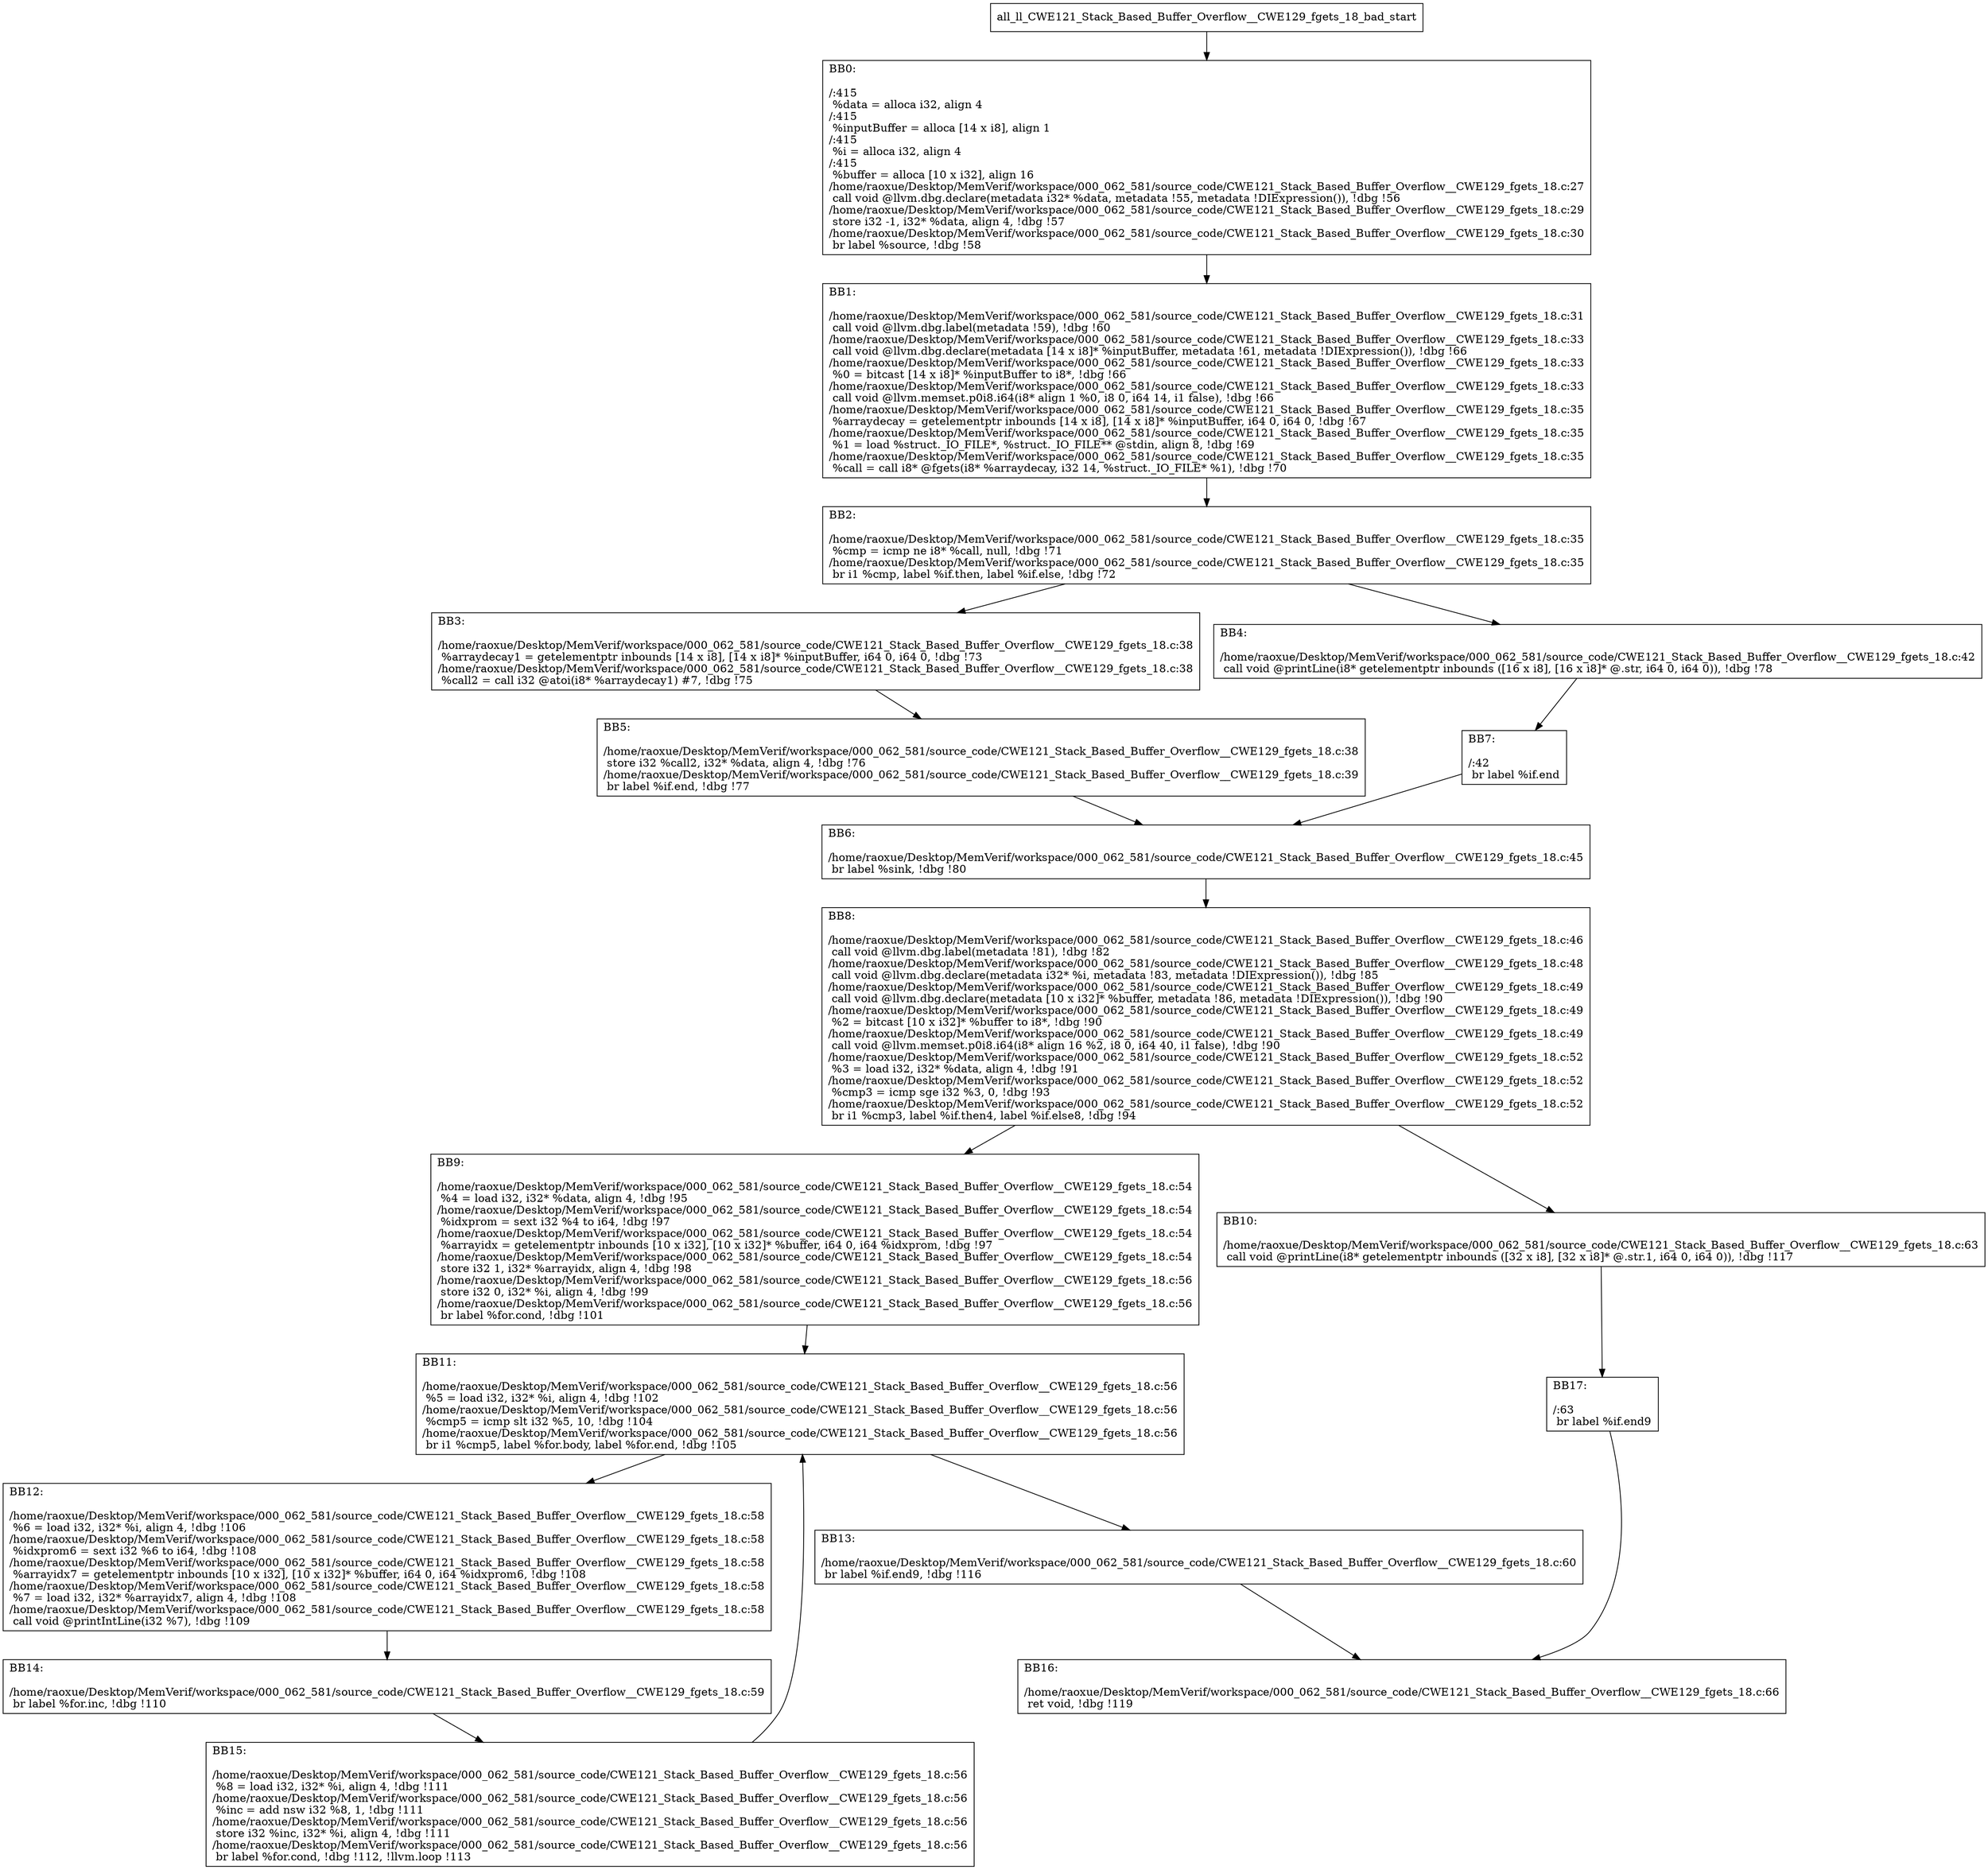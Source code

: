 digraph "CFG for'all_ll_CWE121_Stack_Based_Buffer_Overflow__CWE129_fgets_18_bad' function" {
	BBall_ll_CWE121_Stack_Based_Buffer_Overflow__CWE129_fgets_18_bad_start[shape=record,label="{all_ll_CWE121_Stack_Based_Buffer_Overflow__CWE129_fgets_18_bad_start}"];
	BBall_ll_CWE121_Stack_Based_Buffer_Overflow__CWE129_fgets_18_bad_start-> all_ll_CWE121_Stack_Based_Buffer_Overflow__CWE129_fgets_18_badBB0;
	all_ll_CWE121_Stack_Based_Buffer_Overflow__CWE129_fgets_18_badBB0 [shape=record, label="{BB0:\l\l/:415\l
  %data = alloca i32, align 4\l
/:415\l
  %inputBuffer = alloca [14 x i8], align 1\l
/:415\l
  %i = alloca i32, align 4\l
/:415\l
  %buffer = alloca [10 x i32], align 16\l
/home/raoxue/Desktop/MemVerif/workspace/000_062_581/source_code/CWE121_Stack_Based_Buffer_Overflow__CWE129_fgets_18.c:27\l
  call void @llvm.dbg.declare(metadata i32* %data, metadata !55, metadata !DIExpression()), !dbg !56\l
/home/raoxue/Desktop/MemVerif/workspace/000_062_581/source_code/CWE121_Stack_Based_Buffer_Overflow__CWE129_fgets_18.c:29\l
  store i32 -1, i32* %data, align 4, !dbg !57\l
/home/raoxue/Desktop/MemVerif/workspace/000_062_581/source_code/CWE121_Stack_Based_Buffer_Overflow__CWE129_fgets_18.c:30\l
  br label %source, !dbg !58\l
}"];
	all_ll_CWE121_Stack_Based_Buffer_Overflow__CWE129_fgets_18_badBB0-> all_ll_CWE121_Stack_Based_Buffer_Overflow__CWE129_fgets_18_badBB1;
	all_ll_CWE121_Stack_Based_Buffer_Overflow__CWE129_fgets_18_badBB1 [shape=record, label="{BB1:\l\l/home/raoxue/Desktop/MemVerif/workspace/000_062_581/source_code/CWE121_Stack_Based_Buffer_Overflow__CWE129_fgets_18.c:31\l
  call void @llvm.dbg.label(metadata !59), !dbg !60\l
/home/raoxue/Desktop/MemVerif/workspace/000_062_581/source_code/CWE121_Stack_Based_Buffer_Overflow__CWE129_fgets_18.c:33\l
  call void @llvm.dbg.declare(metadata [14 x i8]* %inputBuffer, metadata !61, metadata !DIExpression()), !dbg !66\l
/home/raoxue/Desktop/MemVerif/workspace/000_062_581/source_code/CWE121_Stack_Based_Buffer_Overflow__CWE129_fgets_18.c:33\l
  %0 = bitcast [14 x i8]* %inputBuffer to i8*, !dbg !66\l
/home/raoxue/Desktop/MemVerif/workspace/000_062_581/source_code/CWE121_Stack_Based_Buffer_Overflow__CWE129_fgets_18.c:33\l
  call void @llvm.memset.p0i8.i64(i8* align 1 %0, i8 0, i64 14, i1 false), !dbg !66\l
/home/raoxue/Desktop/MemVerif/workspace/000_062_581/source_code/CWE121_Stack_Based_Buffer_Overflow__CWE129_fgets_18.c:35\l
  %arraydecay = getelementptr inbounds [14 x i8], [14 x i8]* %inputBuffer, i64 0, i64 0, !dbg !67\l
/home/raoxue/Desktop/MemVerif/workspace/000_062_581/source_code/CWE121_Stack_Based_Buffer_Overflow__CWE129_fgets_18.c:35\l
  %1 = load %struct._IO_FILE*, %struct._IO_FILE** @stdin, align 8, !dbg !69\l
/home/raoxue/Desktop/MemVerif/workspace/000_062_581/source_code/CWE121_Stack_Based_Buffer_Overflow__CWE129_fgets_18.c:35\l
  %call = call i8* @fgets(i8* %arraydecay, i32 14, %struct._IO_FILE* %1), !dbg !70\l
}"];
	all_ll_CWE121_Stack_Based_Buffer_Overflow__CWE129_fgets_18_badBB1-> all_ll_CWE121_Stack_Based_Buffer_Overflow__CWE129_fgets_18_badBB2;
	all_ll_CWE121_Stack_Based_Buffer_Overflow__CWE129_fgets_18_badBB2 [shape=record, label="{BB2:\l\l/home/raoxue/Desktop/MemVerif/workspace/000_062_581/source_code/CWE121_Stack_Based_Buffer_Overflow__CWE129_fgets_18.c:35\l
  %cmp = icmp ne i8* %call, null, !dbg !71\l
/home/raoxue/Desktop/MemVerif/workspace/000_062_581/source_code/CWE121_Stack_Based_Buffer_Overflow__CWE129_fgets_18.c:35\l
  br i1 %cmp, label %if.then, label %if.else, !dbg !72\l
}"];
	all_ll_CWE121_Stack_Based_Buffer_Overflow__CWE129_fgets_18_badBB2-> all_ll_CWE121_Stack_Based_Buffer_Overflow__CWE129_fgets_18_badBB3;
	all_ll_CWE121_Stack_Based_Buffer_Overflow__CWE129_fgets_18_badBB2-> all_ll_CWE121_Stack_Based_Buffer_Overflow__CWE129_fgets_18_badBB4;
	all_ll_CWE121_Stack_Based_Buffer_Overflow__CWE129_fgets_18_badBB3 [shape=record, label="{BB3:\l\l/home/raoxue/Desktop/MemVerif/workspace/000_062_581/source_code/CWE121_Stack_Based_Buffer_Overflow__CWE129_fgets_18.c:38\l
  %arraydecay1 = getelementptr inbounds [14 x i8], [14 x i8]* %inputBuffer, i64 0, i64 0, !dbg !73\l
/home/raoxue/Desktop/MemVerif/workspace/000_062_581/source_code/CWE121_Stack_Based_Buffer_Overflow__CWE129_fgets_18.c:38\l
  %call2 = call i32 @atoi(i8* %arraydecay1) #7, !dbg !75\l
}"];
	all_ll_CWE121_Stack_Based_Buffer_Overflow__CWE129_fgets_18_badBB3-> all_ll_CWE121_Stack_Based_Buffer_Overflow__CWE129_fgets_18_badBB5;
	all_ll_CWE121_Stack_Based_Buffer_Overflow__CWE129_fgets_18_badBB5 [shape=record, label="{BB5:\l\l/home/raoxue/Desktop/MemVerif/workspace/000_062_581/source_code/CWE121_Stack_Based_Buffer_Overflow__CWE129_fgets_18.c:38\l
  store i32 %call2, i32* %data, align 4, !dbg !76\l
/home/raoxue/Desktop/MemVerif/workspace/000_062_581/source_code/CWE121_Stack_Based_Buffer_Overflow__CWE129_fgets_18.c:39\l
  br label %if.end, !dbg !77\l
}"];
	all_ll_CWE121_Stack_Based_Buffer_Overflow__CWE129_fgets_18_badBB5-> all_ll_CWE121_Stack_Based_Buffer_Overflow__CWE129_fgets_18_badBB6;
	all_ll_CWE121_Stack_Based_Buffer_Overflow__CWE129_fgets_18_badBB4 [shape=record, label="{BB4:\l\l/home/raoxue/Desktop/MemVerif/workspace/000_062_581/source_code/CWE121_Stack_Based_Buffer_Overflow__CWE129_fgets_18.c:42\l
  call void @printLine(i8* getelementptr inbounds ([16 x i8], [16 x i8]* @.str, i64 0, i64 0)), !dbg !78\l
}"];
	all_ll_CWE121_Stack_Based_Buffer_Overflow__CWE129_fgets_18_badBB4-> all_ll_CWE121_Stack_Based_Buffer_Overflow__CWE129_fgets_18_badBB7;
	all_ll_CWE121_Stack_Based_Buffer_Overflow__CWE129_fgets_18_badBB7 [shape=record, label="{BB7:\l\l/:42\l
  br label %if.end\l
}"];
	all_ll_CWE121_Stack_Based_Buffer_Overflow__CWE129_fgets_18_badBB7-> all_ll_CWE121_Stack_Based_Buffer_Overflow__CWE129_fgets_18_badBB6;
	all_ll_CWE121_Stack_Based_Buffer_Overflow__CWE129_fgets_18_badBB6 [shape=record, label="{BB6:\l\l/home/raoxue/Desktop/MemVerif/workspace/000_062_581/source_code/CWE121_Stack_Based_Buffer_Overflow__CWE129_fgets_18.c:45\l
  br label %sink, !dbg !80\l
}"];
	all_ll_CWE121_Stack_Based_Buffer_Overflow__CWE129_fgets_18_badBB6-> all_ll_CWE121_Stack_Based_Buffer_Overflow__CWE129_fgets_18_badBB8;
	all_ll_CWE121_Stack_Based_Buffer_Overflow__CWE129_fgets_18_badBB8 [shape=record, label="{BB8:\l\l/home/raoxue/Desktop/MemVerif/workspace/000_062_581/source_code/CWE121_Stack_Based_Buffer_Overflow__CWE129_fgets_18.c:46\l
  call void @llvm.dbg.label(metadata !81), !dbg !82\l
/home/raoxue/Desktop/MemVerif/workspace/000_062_581/source_code/CWE121_Stack_Based_Buffer_Overflow__CWE129_fgets_18.c:48\l
  call void @llvm.dbg.declare(metadata i32* %i, metadata !83, metadata !DIExpression()), !dbg !85\l
/home/raoxue/Desktop/MemVerif/workspace/000_062_581/source_code/CWE121_Stack_Based_Buffer_Overflow__CWE129_fgets_18.c:49\l
  call void @llvm.dbg.declare(metadata [10 x i32]* %buffer, metadata !86, metadata !DIExpression()), !dbg !90\l
/home/raoxue/Desktop/MemVerif/workspace/000_062_581/source_code/CWE121_Stack_Based_Buffer_Overflow__CWE129_fgets_18.c:49\l
  %2 = bitcast [10 x i32]* %buffer to i8*, !dbg !90\l
/home/raoxue/Desktop/MemVerif/workspace/000_062_581/source_code/CWE121_Stack_Based_Buffer_Overflow__CWE129_fgets_18.c:49\l
  call void @llvm.memset.p0i8.i64(i8* align 16 %2, i8 0, i64 40, i1 false), !dbg !90\l
/home/raoxue/Desktop/MemVerif/workspace/000_062_581/source_code/CWE121_Stack_Based_Buffer_Overflow__CWE129_fgets_18.c:52\l
  %3 = load i32, i32* %data, align 4, !dbg !91\l
/home/raoxue/Desktop/MemVerif/workspace/000_062_581/source_code/CWE121_Stack_Based_Buffer_Overflow__CWE129_fgets_18.c:52\l
  %cmp3 = icmp sge i32 %3, 0, !dbg !93\l
/home/raoxue/Desktop/MemVerif/workspace/000_062_581/source_code/CWE121_Stack_Based_Buffer_Overflow__CWE129_fgets_18.c:52\l
  br i1 %cmp3, label %if.then4, label %if.else8, !dbg !94\l
}"];
	all_ll_CWE121_Stack_Based_Buffer_Overflow__CWE129_fgets_18_badBB8-> all_ll_CWE121_Stack_Based_Buffer_Overflow__CWE129_fgets_18_badBB9;
	all_ll_CWE121_Stack_Based_Buffer_Overflow__CWE129_fgets_18_badBB8-> all_ll_CWE121_Stack_Based_Buffer_Overflow__CWE129_fgets_18_badBB10;
	all_ll_CWE121_Stack_Based_Buffer_Overflow__CWE129_fgets_18_badBB9 [shape=record, label="{BB9:\l\l/home/raoxue/Desktop/MemVerif/workspace/000_062_581/source_code/CWE121_Stack_Based_Buffer_Overflow__CWE129_fgets_18.c:54\l
  %4 = load i32, i32* %data, align 4, !dbg !95\l
/home/raoxue/Desktop/MemVerif/workspace/000_062_581/source_code/CWE121_Stack_Based_Buffer_Overflow__CWE129_fgets_18.c:54\l
  %idxprom = sext i32 %4 to i64, !dbg !97\l
/home/raoxue/Desktop/MemVerif/workspace/000_062_581/source_code/CWE121_Stack_Based_Buffer_Overflow__CWE129_fgets_18.c:54\l
  %arrayidx = getelementptr inbounds [10 x i32], [10 x i32]* %buffer, i64 0, i64 %idxprom, !dbg !97\l
/home/raoxue/Desktop/MemVerif/workspace/000_062_581/source_code/CWE121_Stack_Based_Buffer_Overflow__CWE129_fgets_18.c:54\l
  store i32 1, i32* %arrayidx, align 4, !dbg !98\l
/home/raoxue/Desktop/MemVerif/workspace/000_062_581/source_code/CWE121_Stack_Based_Buffer_Overflow__CWE129_fgets_18.c:56\l
  store i32 0, i32* %i, align 4, !dbg !99\l
/home/raoxue/Desktop/MemVerif/workspace/000_062_581/source_code/CWE121_Stack_Based_Buffer_Overflow__CWE129_fgets_18.c:56\l
  br label %for.cond, !dbg !101\l
}"];
	all_ll_CWE121_Stack_Based_Buffer_Overflow__CWE129_fgets_18_badBB9-> all_ll_CWE121_Stack_Based_Buffer_Overflow__CWE129_fgets_18_badBB11;
	all_ll_CWE121_Stack_Based_Buffer_Overflow__CWE129_fgets_18_badBB11 [shape=record, label="{BB11:\l\l/home/raoxue/Desktop/MemVerif/workspace/000_062_581/source_code/CWE121_Stack_Based_Buffer_Overflow__CWE129_fgets_18.c:56\l
  %5 = load i32, i32* %i, align 4, !dbg !102\l
/home/raoxue/Desktop/MemVerif/workspace/000_062_581/source_code/CWE121_Stack_Based_Buffer_Overflow__CWE129_fgets_18.c:56\l
  %cmp5 = icmp slt i32 %5, 10, !dbg !104\l
/home/raoxue/Desktop/MemVerif/workspace/000_062_581/source_code/CWE121_Stack_Based_Buffer_Overflow__CWE129_fgets_18.c:56\l
  br i1 %cmp5, label %for.body, label %for.end, !dbg !105\l
}"];
	all_ll_CWE121_Stack_Based_Buffer_Overflow__CWE129_fgets_18_badBB11-> all_ll_CWE121_Stack_Based_Buffer_Overflow__CWE129_fgets_18_badBB12;
	all_ll_CWE121_Stack_Based_Buffer_Overflow__CWE129_fgets_18_badBB11-> all_ll_CWE121_Stack_Based_Buffer_Overflow__CWE129_fgets_18_badBB13;
	all_ll_CWE121_Stack_Based_Buffer_Overflow__CWE129_fgets_18_badBB12 [shape=record, label="{BB12:\l\l/home/raoxue/Desktop/MemVerif/workspace/000_062_581/source_code/CWE121_Stack_Based_Buffer_Overflow__CWE129_fgets_18.c:58\l
  %6 = load i32, i32* %i, align 4, !dbg !106\l
/home/raoxue/Desktop/MemVerif/workspace/000_062_581/source_code/CWE121_Stack_Based_Buffer_Overflow__CWE129_fgets_18.c:58\l
  %idxprom6 = sext i32 %6 to i64, !dbg !108\l
/home/raoxue/Desktop/MemVerif/workspace/000_062_581/source_code/CWE121_Stack_Based_Buffer_Overflow__CWE129_fgets_18.c:58\l
  %arrayidx7 = getelementptr inbounds [10 x i32], [10 x i32]* %buffer, i64 0, i64 %idxprom6, !dbg !108\l
/home/raoxue/Desktop/MemVerif/workspace/000_062_581/source_code/CWE121_Stack_Based_Buffer_Overflow__CWE129_fgets_18.c:58\l
  %7 = load i32, i32* %arrayidx7, align 4, !dbg !108\l
/home/raoxue/Desktop/MemVerif/workspace/000_062_581/source_code/CWE121_Stack_Based_Buffer_Overflow__CWE129_fgets_18.c:58\l
  call void @printIntLine(i32 %7), !dbg !109\l
}"];
	all_ll_CWE121_Stack_Based_Buffer_Overflow__CWE129_fgets_18_badBB12-> all_ll_CWE121_Stack_Based_Buffer_Overflow__CWE129_fgets_18_badBB14;
	all_ll_CWE121_Stack_Based_Buffer_Overflow__CWE129_fgets_18_badBB14 [shape=record, label="{BB14:\l\l/home/raoxue/Desktop/MemVerif/workspace/000_062_581/source_code/CWE121_Stack_Based_Buffer_Overflow__CWE129_fgets_18.c:59\l
  br label %for.inc, !dbg !110\l
}"];
	all_ll_CWE121_Stack_Based_Buffer_Overflow__CWE129_fgets_18_badBB14-> all_ll_CWE121_Stack_Based_Buffer_Overflow__CWE129_fgets_18_badBB15;
	all_ll_CWE121_Stack_Based_Buffer_Overflow__CWE129_fgets_18_badBB15 [shape=record, label="{BB15:\l\l/home/raoxue/Desktop/MemVerif/workspace/000_062_581/source_code/CWE121_Stack_Based_Buffer_Overflow__CWE129_fgets_18.c:56\l
  %8 = load i32, i32* %i, align 4, !dbg !111\l
/home/raoxue/Desktop/MemVerif/workspace/000_062_581/source_code/CWE121_Stack_Based_Buffer_Overflow__CWE129_fgets_18.c:56\l
  %inc = add nsw i32 %8, 1, !dbg !111\l
/home/raoxue/Desktop/MemVerif/workspace/000_062_581/source_code/CWE121_Stack_Based_Buffer_Overflow__CWE129_fgets_18.c:56\l
  store i32 %inc, i32* %i, align 4, !dbg !111\l
/home/raoxue/Desktop/MemVerif/workspace/000_062_581/source_code/CWE121_Stack_Based_Buffer_Overflow__CWE129_fgets_18.c:56\l
  br label %for.cond, !dbg !112, !llvm.loop !113\l
}"];
	all_ll_CWE121_Stack_Based_Buffer_Overflow__CWE129_fgets_18_badBB15-> all_ll_CWE121_Stack_Based_Buffer_Overflow__CWE129_fgets_18_badBB11;
	all_ll_CWE121_Stack_Based_Buffer_Overflow__CWE129_fgets_18_badBB13 [shape=record, label="{BB13:\l\l/home/raoxue/Desktop/MemVerif/workspace/000_062_581/source_code/CWE121_Stack_Based_Buffer_Overflow__CWE129_fgets_18.c:60\l
  br label %if.end9, !dbg !116\l
}"];
	all_ll_CWE121_Stack_Based_Buffer_Overflow__CWE129_fgets_18_badBB13-> all_ll_CWE121_Stack_Based_Buffer_Overflow__CWE129_fgets_18_badBB16;
	all_ll_CWE121_Stack_Based_Buffer_Overflow__CWE129_fgets_18_badBB10 [shape=record, label="{BB10:\l\l/home/raoxue/Desktop/MemVerif/workspace/000_062_581/source_code/CWE121_Stack_Based_Buffer_Overflow__CWE129_fgets_18.c:63\l
  call void @printLine(i8* getelementptr inbounds ([32 x i8], [32 x i8]* @.str.1, i64 0, i64 0)), !dbg !117\l
}"];
	all_ll_CWE121_Stack_Based_Buffer_Overflow__CWE129_fgets_18_badBB10-> all_ll_CWE121_Stack_Based_Buffer_Overflow__CWE129_fgets_18_badBB17;
	all_ll_CWE121_Stack_Based_Buffer_Overflow__CWE129_fgets_18_badBB17 [shape=record, label="{BB17:\l\l/:63\l
  br label %if.end9\l
}"];
	all_ll_CWE121_Stack_Based_Buffer_Overflow__CWE129_fgets_18_badBB17-> all_ll_CWE121_Stack_Based_Buffer_Overflow__CWE129_fgets_18_badBB16;
	all_ll_CWE121_Stack_Based_Buffer_Overflow__CWE129_fgets_18_badBB16 [shape=record, label="{BB16:\l\l/home/raoxue/Desktop/MemVerif/workspace/000_062_581/source_code/CWE121_Stack_Based_Buffer_Overflow__CWE129_fgets_18.c:66\l
  ret void, !dbg !119\l
}"];
}
